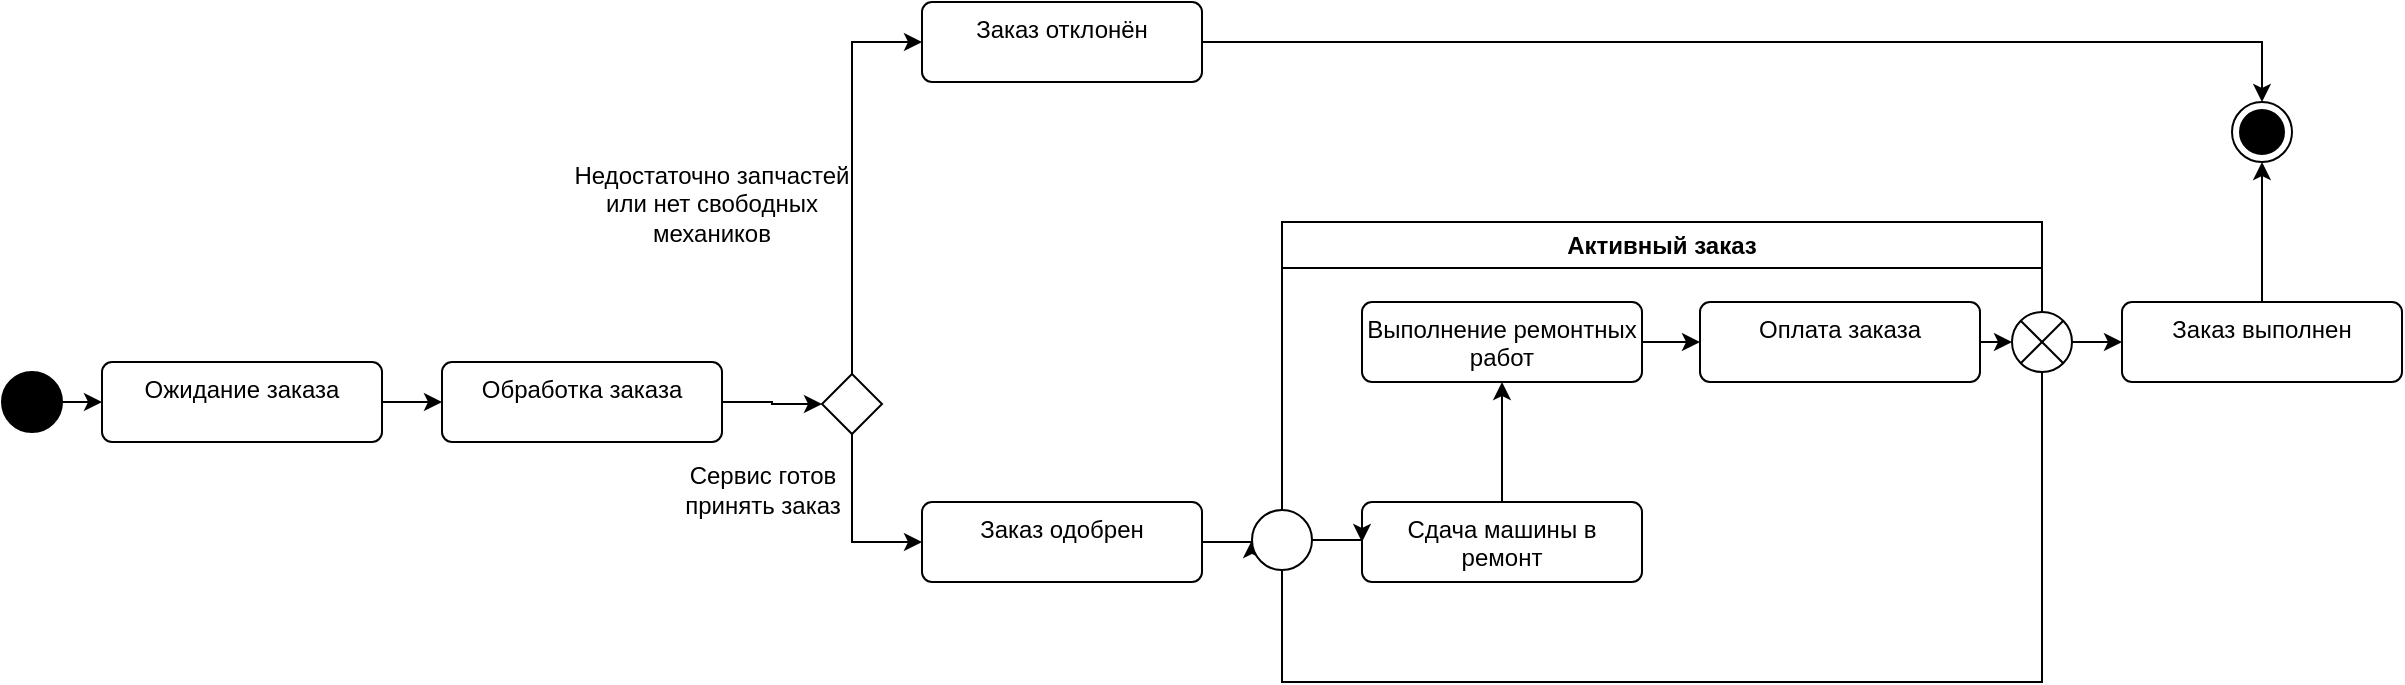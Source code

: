 <mxfile version="26.2.13">
  <diagram name="Страница — 1" id="nhgPuwmEs8cGy18_1jBW">
    <mxGraphModel dx="1392" dy="767" grid="0" gridSize="10" guides="1" tooltips="1" connect="1" arrows="1" fold="1" page="0" pageScale="1" pageWidth="1169" pageHeight="827" math="0" shadow="0">
      <root>
        <mxCell id="0" />
        <mxCell id="1" parent="0" />
        <mxCell id="n1KuFOGfFcH8J2j1GiCx-6" style="edgeStyle=orthogonalEdgeStyle;rounded=0;orthogonalLoop=1;jettySize=auto;html=1;exitX=1;exitY=0.5;exitDx=0;exitDy=0;" parent="1" source="n1KuFOGfFcH8J2j1GiCx-1" target="n1KuFOGfFcH8J2j1GiCx-4" edge="1">
          <mxGeometry relative="1" as="geometry" />
        </mxCell>
        <mxCell id="n1KuFOGfFcH8J2j1GiCx-1" value="&lt;div&gt;Ожидание заказа&lt;/div&gt;" style="html=1;align=center;verticalAlign=top;rounded=1;absoluteArcSize=1;arcSize=10;dashed=0;whiteSpace=wrap;" parent="1" vertex="1">
          <mxGeometry x="70" y="310" width="140" height="40" as="geometry" />
        </mxCell>
        <mxCell id="n1KuFOGfFcH8J2j1GiCx-5" style="edgeStyle=orthogonalEdgeStyle;rounded=0;orthogonalLoop=1;jettySize=auto;html=1;exitX=1;exitY=0.5;exitDx=0;exitDy=0;entryX=0;entryY=0.5;entryDx=0;entryDy=0;" parent="1" source="n1KuFOGfFcH8J2j1GiCx-2" target="n1KuFOGfFcH8J2j1GiCx-1" edge="1">
          <mxGeometry relative="1" as="geometry" />
        </mxCell>
        <mxCell id="n1KuFOGfFcH8J2j1GiCx-2" value="" style="ellipse;fillColor=strokeColor;html=1;" parent="1" vertex="1">
          <mxGeometry x="20" y="315" width="30" height="30" as="geometry" />
        </mxCell>
        <mxCell id="n1KuFOGfFcH8J2j1GiCx-3" value="" style="ellipse;html=1;shape=endState;fillColor=strokeColor;" parent="1" vertex="1">
          <mxGeometry x="1135" y="180" width="30" height="30" as="geometry" />
        </mxCell>
        <mxCell id="n1KuFOGfFcH8J2j1GiCx-8" style="edgeStyle=orthogonalEdgeStyle;rounded=0;orthogonalLoop=1;jettySize=auto;html=1;exitX=1;exitY=0.5;exitDx=0;exitDy=0;entryX=0;entryY=0.5;entryDx=0;entryDy=0;" parent="1" source="n1KuFOGfFcH8J2j1GiCx-4" target="n1KuFOGfFcH8J2j1GiCx-7" edge="1">
          <mxGeometry relative="1" as="geometry" />
        </mxCell>
        <mxCell id="n1KuFOGfFcH8J2j1GiCx-4" value="Обработка заказа" style="html=1;align=center;verticalAlign=top;rounded=1;absoluteArcSize=1;arcSize=10;dashed=0;whiteSpace=wrap;" parent="1" vertex="1">
          <mxGeometry x="240" y="310" width="140" height="40" as="geometry" />
        </mxCell>
        <mxCell id="n1KuFOGfFcH8J2j1GiCx-11" style="edgeStyle=orthogonalEdgeStyle;rounded=0;orthogonalLoop=1;jettySize=auto;html=1;exitX=0.5;exitY=1;exitDx=0;exitDy=0;entryX=0;entryY=0.5;entryDx=0;entryDy=0;" parent="1" source="n1KuFOGfFcH8J2j1GiCx-7" target="n1KuFOGfFcH8J2j1GiCx-10" edge="1">
          <mxGeometry relative="1" as="geometry" />
        </mxCell>
        <mxCell id="n1KuFOGfFcH8J2j1GiCx-12" style="edgeStyle=orthogonalEdgeStyle;rounded=0;orthogonalLoop=1;jettySize=auto;html=1;exitX=0.5;exitY=0;exitDx=0;exitDy=0;entryX=0;entryY=0.5;entryDx=0;entryDy=0;" parent="1" source="n1KuFOGfFcH8J2j1GiCx-7" target="n1KuFOGfFcH8J2j1GiCx-9" edge="1">
          <mxGeometry relative="1" as="geometry" />
        </mxCell>
        <mxCell id="n1KuFOGfFcH8J2j1GiCx-7" value="" style="rhombus;" parent="1" vertex="1">
          <mxGeometry x="430" y="316" width="30" height="30" as="geometry" />
        </mxCell>
        <mxCell id="n1KuFOGfFcH8J2j1GiCx-35" style="edgeStyle=orthogonalEdgeStyle;rounded=0;orthogonalLoop=1;jettySize=auto;html=1;exitX=1;exitY=0.5;exitDx=0;exitDy=0;entryX=0.5;entryY=0;entryDx=0;entryDy=0;" parent="1" source="n1KuFOGfFcH8J2j1GiCx-9" target="n1KuFOGfFcH8J2j1GiCx-3" edge="1">
          <mxGeometry relative="1" as="geometry" />
        </mxCell>
        <mxCell id="n1KuFOGfFcH8J2j1GiCx-9" value="Заказ отклонён" style="html=1;align=center;verticalAlign=top;rounded=1;absoluteArcSize=1;arcSize=10;dashed=0;whiteSpace=wrap;" parent="1" vertex="1">
          <mxGeometry x="480" y="130" width="140" height="40" as="geometry" />
        </mxCell>
        <mxCell id="n1KuFOGfFcH8J2j1GiCx-27" style="edgeStyle=orthogonalEdgeStyle;rounded=0;orthogonalLoop=1;jettySize=auto;html=1;exitX=1;exitY=0.5;exitDx=0;exitDy=0;entryX=0;entryY=0.5;entryDx=0;entryDy=0;" parent="1" source="n1KuFOGfFcH8J2j1GiCx-10" target="n1KuFOGfFcH8J2j1GiCx-26" edge="1">
          <mxGeometry relative="1" as="geometry" />
        </mxCell>
        <mxCell id="n1KuFOGfFcH8J2j1GiCx-10" value="Заказ одобрен" style="html=1;align=center;verticalAlign=top;rounded=1;absoluteArcSize=1;arcSize=10;dashed=0;whiteSpace=wrap;" parent="1" vertex="1">
          <mxGeometry x="480" y="380" width="140" height="40" as="geometry" />
        </mxCell>
        <mxCell id="n1KuFOGfFcH8J2j1GiCx-21" value="Активный заказ" style="swimlane;whiteSpace=wrap;html=1;" parent="1" vertex="1">
          <mxGeometry x="660" y="240" width="380" height="230" as="geometry" />
        </mxCell>
        <mxCell id="n1KuFOGfFcH8J2j1GiCx-22" value="Выполнение ремонтных работ" style="html=1;align=center;verticalAlign=top;rounded=1;absoluteArcSize=1;arcSize=10;dashed=0;whiteSpace=wrap;" parent="n1KuFOGfFcH8J2j1GiCx-21" vertex="1">
          <mxGeometry x="40" y="40" width="140" height="40" as="geometry" />
        </mxCell>
        <mxCell id="n1KuFOGfFcH8J2j1GiCx-30" style="edgeStyle=orthogonalEdgeStyle;rounded=0;orthogonalLoop=1;jettySize=auto;html=1;exitX=0.5;exitY=0;exitDx=0;exitDy=0;entryX=0.5;entryY=1;entryDx=0;entryDy=0;" parent="n1KuFOGfFcH8J2j1GiCx-21" source="n1KuFOGfFcH8J2j1GiCx-23" target="n1KuFOGfFcH8J2j1GiCx-22" edge="1">
          <mxGeometry relative="1" as="geometry" />
        </mxCell>
        <mxCell id="n1KuFOGfFcH8J2j1GiCx-23" value="Сдача машины в ремонт" style="html=1;align=center;verticalAlign=top;rounded=1;absoluteArcSize=1;arcSize=10;dashed=0;whiteSpace=wrap;" parent="n1KuFOGfFcH8J2j1GiCx-21" vertex="1">
          <mxGeometry x="40" y="140" width="140" height="40" as="geometry" />
        </mxCell>
        <mxCell id="n1KuFOGfFcH8J2j1GiCx-29" style="edgeStyle=orthogonalEdgeStyle;rounded=0;orthogonalLoop=1;jettySize=auto;html=1;exitX=1;exitY=0.5;exitDx=0;exitDy=0;entryX=0;entryY=0.5;entryDx=0;entryDy=0;" parent="1" source="n1KuFOGfFcH8J2j1GiCx-26" target="n1KuFOGfFcH8J2j1GiCx-23" edge="1">
          <mxGeometry relative="1" as="geometry" />
        </mxCell>
        <mxCell id="n1KuFOGfFcH8J2j1GiCx-26" value="" style="ellipse;" parent="1" vertex="1">
          <mxGeometry x="645" y="384" width="30" height="30" as="geometry" />
        </mxCell>
        <mxCell id="n1KuFOGfFcH8J2j1GiCx-38" style="edgeStyle=orthogonalEdgeStyle;rounded=0;orthogonalLoop=1;jettySize=auto;html=1;exitX=1;exitY=0.5;exitDx=0;exitDy=0;entryX=0;entryY=0.5;entryDx=0;entryDy=0;" parent="1" source="n1KuFOGfFcH8J2j1GiCx-33" target="n1KuFOGfFcH8J2j1GiCx-37" edge="1">
          <mxGeometry relative="1" as="geometry" />
        </mxCell>
        <mxCell id="n1KuFOGfFcH8J2j1GiCx-33" value="" style="shape=sumEllipse;perimeter=ellipsePerimeter;html=1;backgroundOutline=1;" parent="1" vertex="1">
          <mxGeometry x="1025" y="285" width="30" height="30" as="geometry" />
        </mxCell>
        <mxCell id="n1KuFOGfFcH8J2j1GiCx-34" style="edgeStyle=orthogonalEdgeStyle;rounded=0;orthogonalLoop=1;jettySize=auto;html=1;exitX=1;exitY=0.5;exitDx=0;exitDy=0;entryX=0;entryY=0.5;entryDx=0;entryDy=0;" parent="1" source="n1KuFOGfFcH8J2j1GiCx-24" target="n1KuFOGfFcH8J2j1GiCx-33" edge="1">
          <mxGeometry relative="1" as="geometry" />
        </mxCell>
        <mxCell id="n1KuFOGfFcH8J2j1GiCx-24" value="Оплата заказа" style="html=1;align=center;verticalAlign=top;rounded=1;absoluteArcSize=1;arcSize=10;dashed=0;whiteSpace=wrap;" parent="1" vertex="1">
          <mxGeometry x="869" y="280" width="140" height="40" as="geometry" />
        </mxCell>
        <mxCell id="n1KuFOGfFcH8J2j1GiCx-31" style="edgeStyle=orthogonalEdgeStyle;rounded=0;orthogonalLoop=1;jettySize=auto;html=1;exitX=1;exitY=0.5;exitDx=0;exitDy=0;entryX=0;entryY=0.5;entryDx=0;entryDy=0;" parent="1" source="n1KuFOGfFcH8J2j1GiCx-22" target="n1KuFOGfFcH8J2j1GiCx-24" edge="1">
          <mxGeometry relative="1" as="geometry" />
        </mxCell>
        <mxCell id="n1KuFOGfFcH8J2j1GiCx-39" style="edgeStyle=orthogonalEdgeStyle;rounded=0;orthogonalLoop=1;jettySize=auto;html=1;exitX=0.5;exitY=0;exitDx=0;exitDy=0;entryX=0.5;entryY=1;entryDx=0;entryDy=0;" parent="1" source="n1KuFOGfFcH8J2j1GiCx-37" target="n1KuFOGfFcH8J2j1GiCx-3" edge="1">
          <mxGeometry relative="1" as="geometry" />
        </mxCell>
        <mxCell id="n1KuFOGfFcH8J2j1GiCx-37" value="Заказ выполнен" style="html=1;align=center;verticalAlign=top;rounded=1;absoluteArcSize=1;arcSize=10;dashed=0;whiteSpace=wrap;" parent="1" vertex="1">
          <mxGeometry x="1080" y="280" width="140" height="40" as="geometry" />
        </mxCell>
        <mxCell id="8KYuzsKP3Ncs2ewDQy3i-1" value="Недостаточно запчастей или нет свободных механиков" style="text;html=1;align=center;verticalAlign=middle;whiteSpace=wrap;rounded=0;" vertex="1" parent="1">
          <mxGeometry x="304" y="216" width="142" height="30" as="geometry" />
        </mxCell>
        <mxCell id="8KYuzsKP3Ncs2ewDQy3i-2" value="Сервис готов принять заказ" style="text;html=1;align=center;verticalAlign=middle;whiteSpace=wrap;rounded=0;" vertex="1" parent="1">
          <mxGeometry x="355" y="359" width="91" height="30" as="geometry" />
        </mxCell>
      </root>
    </mxGraphModel>
  </diagram>
</mxfile>
